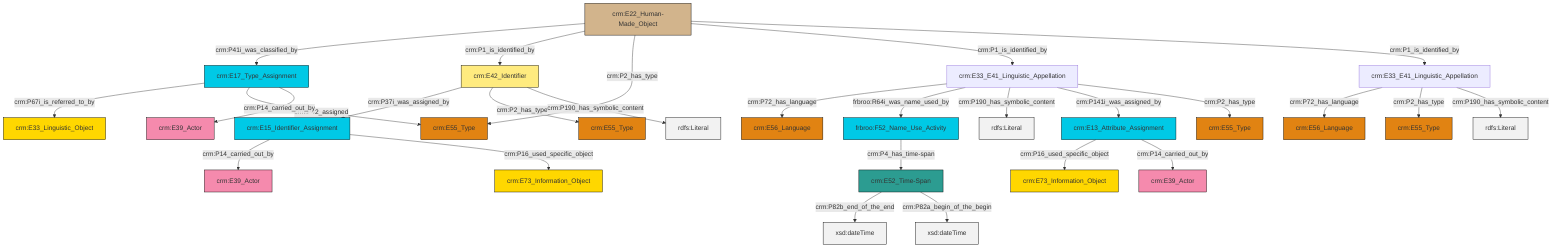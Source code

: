 graph TD
classDef Literal fill:#f2f2f2,stroke:#000000;
classDef CRM_Entity fill:#FFFFFF,stroke:#000000;
classDef Temporal_Entity fill:#00C9E6, stroke:#000000;
classDef Type fill:#E18312, stroke:#000000;
classDef Time-Span fill:#2C9C91, stroke:#000000;
classDef Appellation fill:#FFEB7F, stroke:#000000;
classDef Place fill:#008836, stroke:#000000;
classDef Persistent_Item fill:#B266B2, stroke:#000000;
classDef Conceptual_Object fill:#FFD700, stroke:#000000;
classDef Physical_Thing fill:#D2B48C, stroke:#000000;
classDef Actor fill:#f58aad, stroke:#000000;
classDef PC_Classes fill:#4ce600, stroke:#000000;
classDef Multi fill:#cccccc,stroke:#000000;

6["crm:E33_E41_Linguistic_Appellation"]:::Default -->|crm:P72_has_language| 7["crm:E56_Language"]:::Type
10["crm:E22_Human-Made_Object"]:::Physical_Thing -->|crm:P41i_was_classified_by| 11["crm:E17_Type_Assignment"]:::Temporal_Entity
8["crm:E42_Identifier"]:::Appellation -->|crm:P37i_was_assigned_by| 13["crm:E15_Identifier_Assignment"]:::Temporal_Entity
10["crm:E22_Human-Made_Object"]:::Physical_Thing -->|crm:P1_is_identified_by| 8["crm:E42_Identifier"]:::Appellation
11["crm:E17_Type_Assignment"]:::Temporal_Entity -->|crm:P67i_is_referred_to_by| 14["crm:E33_Linguistic_Object"]:::Conceptual_Object
8["crm:E42_Identifier"]:::Appellation -->|crm:P2_has_type| 4["crm:E55_Type"]:::Type
6["crm:E33_E41_Linguistic_Appellation"]:::Default -->|frbroo:R64i_was_name_used_by| 0["frbroo:F52_Name_Use_Activity"]:::Temporal_Entity
17["crm:E52_Time-Span"]:::Time-Span -->|crm:P82b_end_of_the_end| 18[xsd:dateTime]:::Literal
13["crm:E15_Identifier_Assignment"]:::Temporal_Entity -->|crm:P14_carried_out_by| 19["crm:E39_Actor"]:::Actor
24["crm:E13_Attribute_Assignment"]:::Temporal_Entity -->|crm:P16_used_specific_object| 25["crm:E73_Information_Object"]:::Conceptual_Object
11["crm:E17_Type_Assignment"]:::Temporal_Entity -->|crm:P42_assigned| 27["crm:E55_Type"]:::Type
6["crm:E33_E41_Linguistic_Appellation"]:::Default -->|crm:P190_has_symbolic_content| 29[rdfs:Literal]:::Literal
15["crm:E33_E41_Linguistic_Appellation"]:::Default -->|crm:P72_has_language| 30["crm:E56_Language"]:::Type
10["crm:E22_Human-Made_Object"]:::Physical_Thing -->|crm:P2_has_type| 27["crm:E55_Type"]:::Type
0["frbroo:F52_Name_Use_Activity"]:::Temporal_Entity -->|crm:P4_has_time-span| 17["crm:E52_Time-Span"]:::Time-Span
6["crm:E33_E41_Linguistic_Appellation"]:::Default -->|crm:P141i_was_assigned_by| 24["crm:E13_Attribute_Assignment"]:::Temporal_Entity
8["crm:E42_Identifier"]:::Appellation -->|crm:P190_has_symbolic_content| 39[rdfs:Literal]:::Literal
10["crm:E22_Human-Made_Object"]:::Physical_Thing -->|crm:P1_is_identified_by| 6["crm:E33_E41_Linguistic_Appellation"]:::Default
13["crm:E15_Identifier_Assignment"]:::Temporal_Entity -->|crm:P16_used_specific_object| 20["crm:E73_Information_Object"]:::Conceptual_Object
17["crm:E52_Time-Span"]:::Time-Span -->|crm:P82a_begin_of_the_begin| 43[xsd:dateTime]:::Literal
11["crm:E17_Type_Assignment"]:::Temporal_Entity -->|crm:P14_carried_out_by| 44["crm:E39_Actor"]:::Actor
10["crm:E22_Human-Made_Object"]:::Physical_Thing -->|crm:P1_is_identified_by| 15["crm:E33_E41_Linguistic_Appellation"]:::Default
6["crm:E33_E41_Linguistic_Appellation"]:::Default -->|crm:P2_has_type| 2["crm:E55_Type"]:::Type
24["crm:E13_Attribute_Assignment"]:::Temporal_Entity -->|crm:P14_carried_out_by| 34["crm:E39_Actor"]:::Actor
15["crm:E33_E41_Linguistic_Appellation"]:::Default -->|crm:P2_has_type| 40["crm:E55_Type"]:::Type
15["crm:E33_E41_Linguistic_Appellation"]:::Default -->|crm:P190_has_symbolic_content| 46[rdfs:Literal]:::Literal